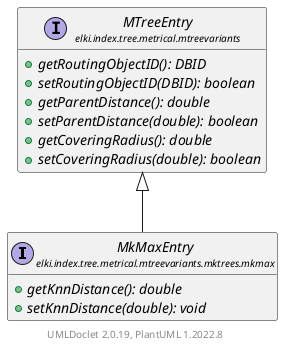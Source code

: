 @startuml
    remove .*\.(Instance|Par|Parameterizer|Factory)$
    set namespaceSeparator none
    hide empty fields
    hide empty methods

    interface "<size:14>MkMaxEntry\n<size:10>elki.index.tree.metrical.mtreevariants.mktrees.mkmax" as elki.index.tree.metrical.mtreevariants.mktrees.mkmax.MkMaxEntry [[MkMaxEntry.html]] {
        {abstract} +getKnnDistance(): double
        {abstract} +setKnnDistance(double): void
    }

    interface "<size:14>MTreeEntry\n<size:10>elki.index.tree.metrical.mtreevariants" as elki.index.tree.metrical.mtreevariants.MTreeEntry [[../../MTreeEntry.html]] {
        {abstract} +getRoutingObjectID(): DBID
        {abstract} +setRoutingObjectID(DBID): boolean
        {abstract} +getParentDistance(): double
        {abstract} +setParentDistance(double): boolean
        {abstract} +getCoveringRadius(): double
        {abstract} +setCoveringRadius(double): boolean
    }

    elki.index.tree.metrical.mtreevariants.MTreeEntry <|-- elki.index.tree.metrical.mtreevariants.mktrees.mkmax.MkMaxEntry

    center footer UMLDoclet 2.0.19, PlantUML 1.2022.8
@enduml
